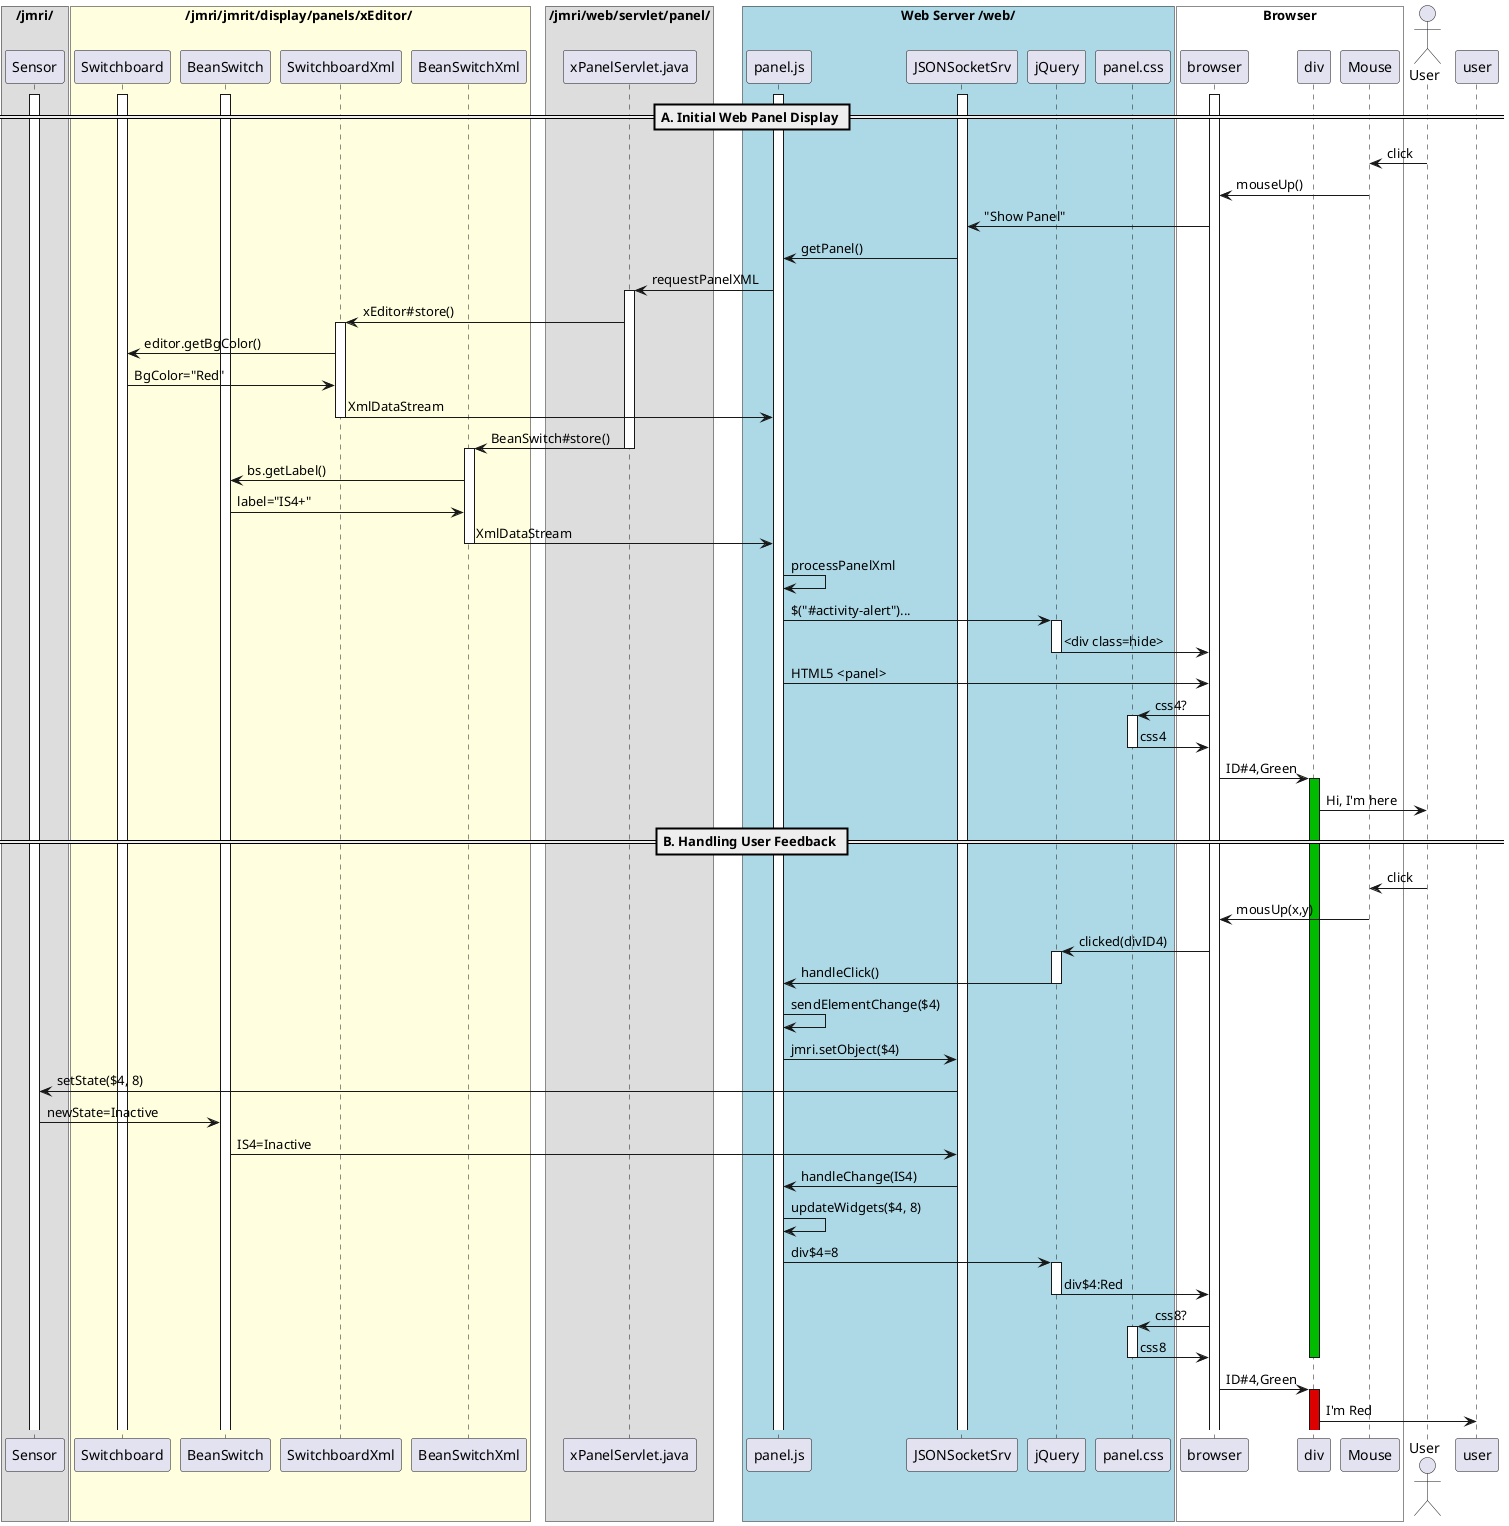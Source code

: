 @startuml
box /jmri/
participant Sensor
end box
box /jmri/jmrit/display/panels/xEditor/ #LightYellow
participant Switchboard
participant BeanSwitch
participant SwitchboardXml
participant BeanSwitchXml
end box
box /jmri/web/servlet/panel/
participant xPanelServlet.java
end box
box "Web Server /web/" #LightBlue
participant panel.js
participant JSONSocketSrv
participant jQuery
participant panel.css
end box
box "Browser" #White
participant browser
participant div
participant Mouse
end box
actor User

activate Sensor
activate Switchboard
activate BeanSwitch
activate panel.js
activate JSONSocketSrv
activate browser

== A. Initial Web Panel Display ==
User -> Mouse: click
Mouse -> browser: mouseUp()
browser -> JSONSocketSrv: "Show Panel"
JSONSocketSrv -> panel.js: getPanel()
panel.js -> xPanelServlet.java: requestPanelXML
activate xPanelServlet.java
xPanelServlet.java -> SwitchboardXml: xEditor#store()
activate SwitchboardXml
SwitchboardXml -> Switchboard: editor.getBgColor()
Switchboard -> SwitchboardXml: BgColor="Red"
SwitchboardXml -> panel.js: XmlDataStream
deactivate SwitchboardXml
xPanelServlet.java -> BeanSwitchXml: BeanSwitch#store()
deactivate xPanelServlet.java
activate BeanSwitchXml
BeanSwitchXml -> BeanSwitch: bs.getLabel()
BeanSwitch -> BeanSwitchXml: label="IS4+"
BeanSwitchXml -> panel.js: XmlDataStream
deactivate BeanSwitchXml
panel.js -> panel.js: processPanelXml
panel.js -> jQuery: $("#activity-alert")...
activate jQuery
jQuery -> browser: <div class=hide>
deactivate jQuery
panel.js -> browser: HTML5 <panel>
browser -> panel.css: css4?
activate panel.css
panel.css -> browser: css4
deactivate panel.css
browser -> div: ID#4,Green
activate div #00bb00
div -> User: Hi, I'm here
== B. Handling User Feedback ==
User -> Mouse: click
Mouse -> browser: mousUp(x,y)
browser -> jQuery: clicked(divID4)
activate jQuery
jQuery -> panel.js: handleClick()
deactivate jQuery
panel.js -> panel.js: sendElementChange($4)
panel.js -> JSONSocketSrv: jmri.setObject($4)
JSONSocketSrv -> Sensor: setState($4, 8)
Sensor -> BeanSwitch: newState=Inactive
BeanSwitch -> JSONSocketSrv: IS4=Inactive
JSONSocketSrv -> panel.js: handleChange(IS4)
panel.js -> panel.js: updateWidgets($4, 8)
panel.js -> jQuery: div$4=8
activate jQuery
jQuery -> browser: div$4:Red
deactivate jQuery
browser -> panel.css: css8?
activate panel.css
panel.css -> browser: css8
deactivate panel.css
deactivate div
browser -> div: ID#4,Green
activate div #dd0000
div -> user: I'm Red
@enduml

this file is input for PlantUML to produce PNG images for help/en/html/web Help
Copyright JMRI Egbert Broerse 09-2020
